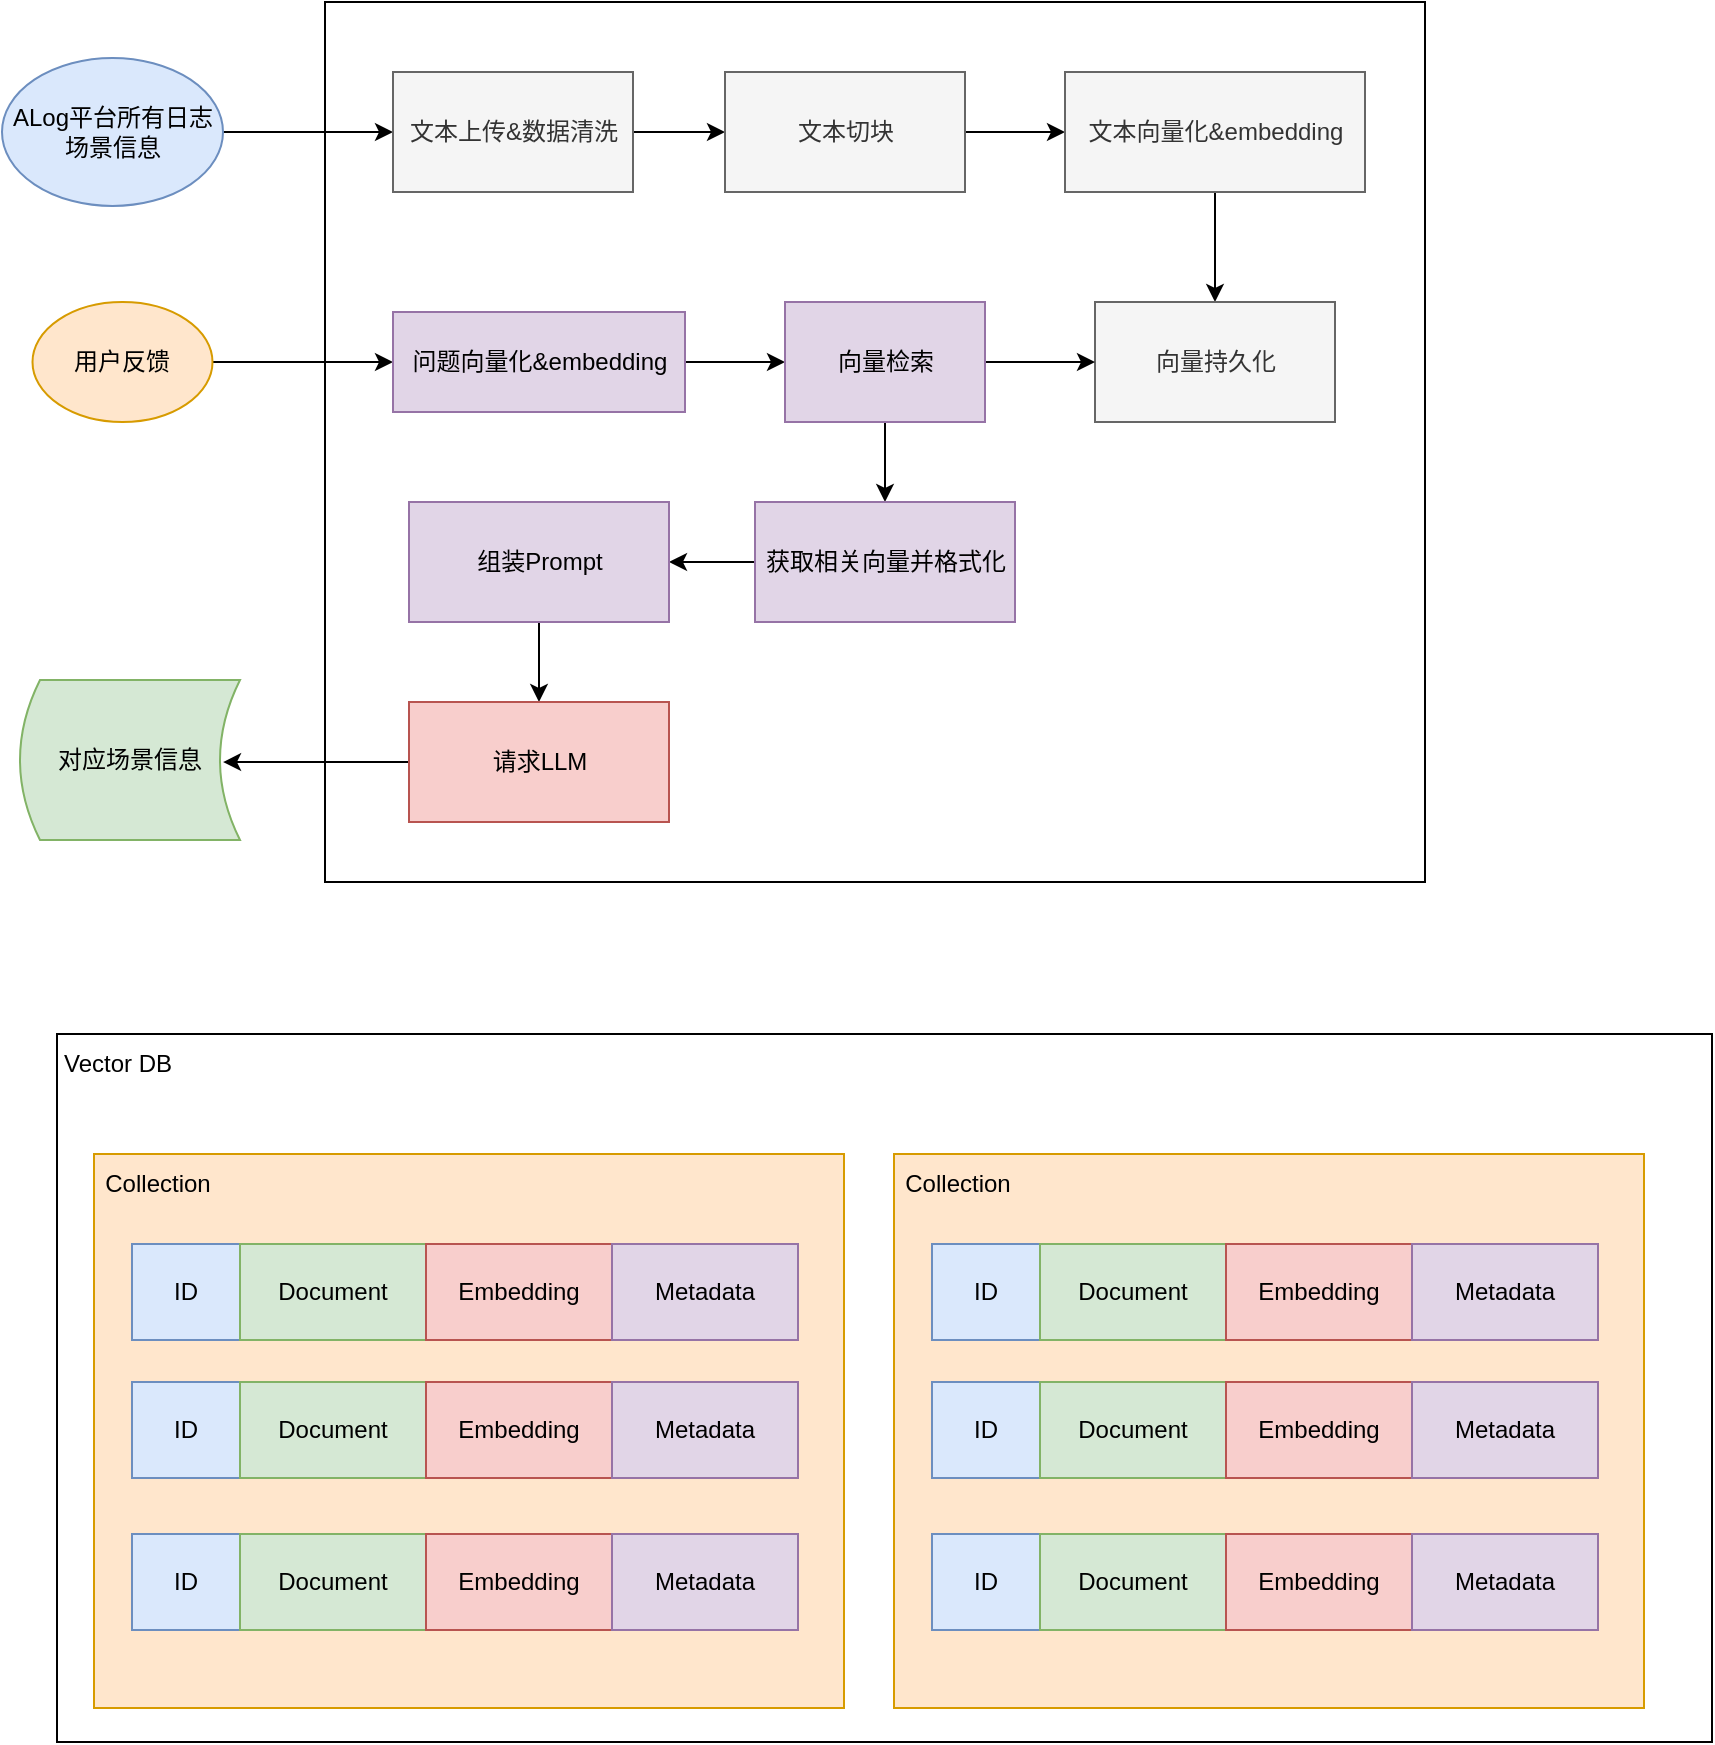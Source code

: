 <mxfile version="21.5.0" type="github">
  <diagram name="第 1 页" id="B6P0FEtfsNViP6RiIy6Y">
    <mxGraphModel dx="3274" dy="1474" grid="0" gridSize="10" guides="1" tooltips="1" connect="1" arrows="1" fold="1" page="0" pageScale="1" pageWidth="827" pageHeight="1169" math="0" shadow="0">
      <root>
        <mxCell id="0" />
        <mxCell id="1" parent="0" />
        <mxCell id="po2gW-Qw7Ikq2pXxXGKJ-18" value="" style="rounded=0;whiteSpace=wrap;html=1;" vertex="1" parent="1">
          <mxGeometry x="-1085.5" y="460" width="827.5" height="354" as="geometry" />
        </mxCell>
        <mxCell id="jt_fw9Rw_P_MPbaHYzuL-2" value="" style="rounded=0;whiteSpace=wrap;html=1;" parent="1" vertex="1">
          <mxGeometry x="-951.5" y="-56" width="550" height="440" as="geometry" />
        </mxCell>
        <mxCell id="jt_fw9Rw_P_MPbaHYzuL-17" style="edgeStyle=orthogonalEdgeStyle;rounded=0;orthogonalLoop=1;jettySize=auto;html=1;exitX=1;exitY=0.5;exitDx=0;exitDy=0;entryX=0;entryY=0.5;entryDx=0;entryDy=0;" parent="1" source="jt_fw9Rw_P_MPbaHYzuL-5" target="jt_fw9Rw_P_MPbaHYzuL-16" edge="1">
          <mxGeometry relative="1" as="geometry" />
        </mxCell>
        <mxCell id="jt_fw9Rw_P_MPbaHYzuL-5" value="用户反馈" style="ellipse;whiteSpace=wrap;html=1;fillColor=#ffe6cc;strokeColor=#d79b00;" parent="1" vertex="1">
          <mxGeometry x="-1097.75" y="94" width="90" height="60" as="geometry" />
        </mxCell>
        <mxCell id="jt_fw9Rw_P_MPbaHYzuL-12" style="edgeStyle=orthogonalEdgeStyle;rounded=0;orthogonalLoop=1;jettySize=auto;html=1;exitX=1;exitY=0.5;exitDx=0;exitDy=0;entryX=0;entryY=0.5;entryDx=0;entryDy=0;" parent="1" source="jt_fw9Rw_P_MPbaHYzuL-7" target="jt_fw9Rw_P_MPbaHYzuL-8" edge="1">
          <mxGeometry relative="1" as="geometry" />
        </mxCell>
        <mxCell id="jt_fw9Rw_P_MPbaHYzuL-7" value="ALog平台所有日志场景信息" style="ellipse;whiteSpace=wrap;html=1;fillColor=#dae8fc;strokeColor=#6c8ebf;" parent="1" vertex="1">
          <mxGeometry x="-1113" y="-28" width="110.5" height="74" as="geometry" />
        </mxCell>
        <mxCell id="jt_fw9Rw_P_MPbaHYzuL-13" style="edgeStyle=orthogonalEdgeStyle;rounded=0;orthogonalLoop=1;jettySize=auto;html=1;exitX=1;exitY=0.5;exitDx=0;exitDy=0;entryX=0;entryY=0.5;entryDx=0;entryDy=0;" parent="1" source="jt_fw9Rw_P_MPbaHYzuL-8" target="jt_fw9Rw_P_MPbaHYzuL-9" edge="1">
          <mxGeometry relative="1" as="geometry" />
        </mxCell>
        <mxCell id="jt_fw9Rw_P_MPbaHYzuL-8" value="文本上传&amp;amp;数据清洗" style="rounded=0;whiteSpace=wrap;html=1;fillColor=#f5f5f5;fontColor=#333333;strokeColor=#666666;" parent="1" vertex="1">
          <mxGeometry x="-917.5" y="-21" width="120" height="60" as="geometry" />
        </mxCell>
        <mxCell id="jt_fw9Rw_P_MPbaHYzuL-14" style="edgeStyle=orthogonalEdgeStyle;rounded=0;orthogonalLoop=1;jettySize=auto;html=1;exitX=1;exitY=0.5;exitDx=0;exitDy=0;entryX=0;entryY=0.5;entryDx=0;entryDy=0;" parent="1" source="jt_fw9Rw_P_MPbaHYzuL-9" target="jt_fw9Rw_P_MPbaHYzuL-10" edge="1">
          <mxGeometry relative="1" as="geometry" />
        </mxCell>
        <mxCell id="jt_fw9Rw_P_MPbaHYzuL-9" value="文本切块" style="rounded=0;whiteSpace=wrap;html=1;fillColor=#f5f5f5;fontColor=#333333;strokeColor=#666666;" parent="1" vertex="1">
          <mxGeometry x="-751.5" y="-21" width="120" height="60" as="geometry" />
        </mxCell>
        <mxCell id="jt_fw9Rw_P_MPbaHYzuL-15" style="edgeStyle=orthogonalEdgeStyle;rounded=0;orthogonalLoop=1;jettySize=auto;html=1;exitX=0.5;exitY=1;exitDx=0;exitDy=0;entryX=0.5;entryY=0;entryDx=0;entryDy=0;" parent="1" source="jt_fw9Rw_P_MPbaHYzuL-10" target="jt_fw9Rw_P_MPbaHYzuL-11" edge="1">
          <mxGeometry relative="1" as="geometry" />
        </mxCell>
        <mxCell id="jt_fw9Rw_P_MPbaHYzuL-10" value="文本向量化&amp;amp;embedding" style="rounded=0;whiteSpace=wrap;html=1;fillColor=#f5f5f5;fontColor=#333333;strokeColor=#666666;" parent="1" vertex="1">
          <mxGeometry x="-581.5" y="-21" width="150" height="60" as="geometry" />
        </mxCell>
        <mxCell id="jt_fw9Rw_P_MPbaHYzuL-11" value="向量持久化" style="rounded=0;whiteSpace=wrap;html=1;fillColor=#f5f5f5;fontColor=#333333;strokeColor=#666666;" parent="1" vertex="1">
          <mxGeometry x="-566.5" y="94" width="120" height="60" as="geometry" />
        </mxCell>
        <mxCell id="jt_fw9Rw_P_MPbaHYzuL-19" style="edgeStyle=orthogonalEdgeStyle;rounded=0;orthogonalLoop=1;jettySize=auto;html=1;exitX=1;exitY=0.5;exitDx=0;exitDy=0;entryX=0;entryY=0.5;entryDx=0;entryDy=0;" parent="1" source="jt_fw9Rw_P_MPbaHYzuL-16" target="jt_fw9Rw_P_MPbaHYzuL-18" edge="1">
          <mxGeometry relative="1" as="geometry" />
        </mxCell>
        <mxCell id="jt_fw9Rw_P_MPbaHYzuL-16" value="问题向量化&amp;amp;embedding" style="rounded=0;whiteSpace=wrap;html=1;fillColor=#e1d5e7;strokeColor=#9673a6;" parent="1" vertex="1">
          <mxGeometry x="-917.5" y="99" width="146" height="50" as="geometry" />
        </mxCell>
        <mxCell id="jt_fw9Rw_P_MPbaHYzuL-20" style="edgeStyle=orthogonalEdgeStyle;rounded=0;orthogonalLoop=1;jettySize=auto;html=1;exitX=1;exitY=0.5;exitDx=0;exitDy=0;entryX=0;entryY=0.5;entryDx=0;entryDy=0;" parent="1" source="jt_fw9Rw_P_MPbaHYzuL-18" target="jt_fw9Rw_P_MPbaHYzuL-11" edge="1">
          <mxGeometry relative="1" as="geometry" />
        </mxCell>
        <mxCell id="jt_fw9Rw_P_MPbaHYzuL-23" style="edgeStyle=orthogonalEdgeStyle;rounded=0;orthogonalLoop=1;jettySize=auto;html=1;exitX=0.5;exitY=1;exitDx=0;exitDy=0;entryX=0.5;entryY=0;entryDx=0;entryDy=0;" parent="1" source="jt_fw9Rw_P_MPbaHYzuL-18" target="jt_fw9Rw_P_MPbaHYzuL-21" edge="1">
          <mxGeometry relative="1" as="geometry" />
        </mxCell>
        <mxCell id="jt_fw9Rw_P_MPbaHYzuL-18" value="向量检索" style="rounded=0;whiteSpace=wrap;html=1;fillColor=#e1d5e7;strokeColor=#9673a6;" parent="1" vertex="1">
          <mxGeometry x="-721.5" y="94" width="100" height="60" as="geometry" />
        </mxCell>
        <mxCell id="jt_fw9Rw_P_MPbaHYzuL-24" style="edgeStyle=orthogonalEdgeStyle;rounded=0;orthogonalLoop=1;jettySize=auto;html=1;exitX=0;exitY=0.5;exitDx=0;exitDy=0;entryX=1;entryY=0.5;entryDx=0;entryDy=0;" parent="1" source="jt_fw9Rw_P_MPbaHYzuL-21" target="jt_fw9Rw_P_MPbaHYzuL-22" edge="1">
          <mxGeometry relative="1" as="geometry" />
        </mxCell>
        <mxCell id="jt_fw9Rw_P_MPbaHYzuL-21" value="获取相关向量并格式化" style="rounded=0;whiteSpace=wrap;html=1;fillColor=#e1d5e7;strokeColor=#9673a6;" parent="1" vertex="1">
          <mxGeometry x="-736.5" y="194" width="130" height="60" as="geometry" />
        </mxCell>
        <mxCell id="jt_fw9Rw_P_MPbaHYzuL-27" style="edgeStyle=orthogonalEdgeStyle;rounded=0;orthogonalLoop=1;jettySize=auto;html=1;exitX=0.5;exitY=1;exitDx=0;exitDy=0;entryX=0.5;entryY=0;entryDx=0;entryDy=0;" parent="1" source="jt_fw9Rw_P_MPbaHYzuL-22" target="jt_fw9Rw_P_MPbaHYzuL-26" edge="1">
          <mxGeometry relative="1" as="geometry" />
        </mxCell>
        <mxCell id="jt_fw9Rw_P_MPbaHYzuL-22" value="组装Prompt" style="rounded=0;whiteSpace=wrap;html=1;fillColor=#e1d5e7;strokeColor=#9673a6;" parent="1" vertex="1">
          <mxGeometry x="-909.5" y="194" width="130" height="60" as="geometry" />
        </mxCell>
        <mxCell id="jt_fw9Rw_P_MPbaHYzuL-31" style="edgeStyle=orthogonalEdgeStyle;rounded=0;orthogonalLoop=1;jettySize=auto;html=1;exitX=0;exitY=0.5;exitDx=0;exitDy=0;entryX=0.923;entryY=0.513;entryDx=0;entryDy=0;entryPerimeter=0;" parent="1" source="jt_fw9Rw_P_MPbaHYzuL-26" target="jt_fw9Rw_P_MPbaHYzuL-30" edge="1">
          <mxGeometry relative="1" as="geometry" />
        </mxCell>
        <mxCell id="jt_fw9Rw_P_MPbaHYzuL-26" value="请求LLM" style="rounded=0;whiteSpace=wrap;html=1;fillColor=#f8cecc;strokeColor=#b85450;" parent="1" vertex="1">
          <mxGeometry x="-909.5" y="294" width="130" height="60" as="geometry" />
        </mxCell>
        <mxCell id="jt_fw9Rw_P_MPbaHYzuL-30" value="对应场景信息" style="shape=dataStorage;whiteSpace=wrap;html=1;fixedSize=1;size=10;fillColor=#d5e8d4;strokeColor=#82b366;" parent="1" vertex="1">
          <mxGeometry x="-1104" y="283" width="110" height="80" as="geometry" />
        </mxCell>
        <mxCell id="po2gW-Qw7Ikq2pXxXGKJ-1" value="" style="rounded=0;whiteSpace=wrap;html=1;fillColor=#ffe6cc;strokeColor=#d79b00;" vertex="1" parent="1">
          <mxGeometry x="-1067" y="520" width="375" height="277" as="geometry" />
        </mxCell>
        <mxCell id="po2gW-Qw7Ikq2pXxXGKJ-5" value="ID" style="rounded=0;whiteSpace=wrap;html=1;fillColor=#dae8fc;strokeColor=#6c8ebf;" vertex="1" parent="1">
          <mxGeometry x="-1048" y="565" width="54" height="48" as="geometry" />
        </mxCell>
        <mxCell id="po2gW-Qw7Ikq2pXxXGKJ-6" value="Document" style="rounded=0;whiteSpace=wrap;html=1;fillColor=#d5e8d4;strokeColor=#82b366;" vertex="1" parent="1">
          <mxGeometry x="-994" y="565" width="93" height="48" as="geometry" />
        </mxCell>
        <mxCell id="po2gW-Qw7Ikq2pXxXGKJ-7" value="Embedding" style="rounded=0;whiteSpace=wrap;html=1;fillColor=#f8cecc;strokeColor=#b85450;" vertex="1" parent="1">
          <mxGeometry x="-901" y="565" width="93" height="48" as="geometry" />
        </mxCell>
        <mxCell id="po2gW-Qw7Ikq2pXxXGKJ-8" value="Metadata" style="rounded=0;whiteSpace=wrap;html=1;fillColor=#e1d5e7;strokeColor=#9673a6;" vertex="1" parent="1">
          <mxGeometry x="-808" y="565" width="93" height="48" as="geometry" />
        </mxCell>
        <mxCell id="po2gW-Qw7Ikq2pXxXGKJ-9" value="Collection" style="text;html=1;strokeColor=none;fillColor=none;align=center;verticalAlign=middle;whiteSpace=wrap;rounded=0;" vertex="1" parent="1">
          <mxGeometry x="-1065" y="520" width="60" height="30" as="geometry" />
        </mxCell>
        <mxCell id="po2gW-Qw7Ikq2pXxXGKJ-10" value="ID" style="rounded=0;whiteSpace=wrap;html=1;fillColor=#dae8fc;strokeColor=#6c8ebf;" vertex="1" parent="1">
          <mxGeometry x="-1048" y="634" width="54" height="48" as="geometry" />
        </mxCell>
        <mxCell id="po2gW-Qw7Ikq2pXxXGKJ-11" value="Document" style="rounded=0;whiteSpace=wrap;html=1;fillColor=#d5e8d4;strokeColor=#82b366;" vertex="1" parent="1">
          <mxGeometry x="-994" y="634" width="93" height="48" as="geometry" />
        </mxCell>
        <mxCell id="po2gW-Qw7Ikq2pXxXGKJ-12" value="Embedding" style="rounded=0;whiteSpace=wrap;html=1;fillColor=#f8cecc;strokeColor=#b85450;" vertex="1" parent="1">
          <mxGeometry x="-901" y="634" width="93" height="48" as="geometry" />
        </mxCell>
        <mxCell id="po2gW-Qw7Ikq2pXxXGKJ-13" value="Metadata" style="rounded=0;whiteSpace=wrap;html=1;fillColor=#e1d5e7;strokeColor=#9673a6;" vertex="1" parent="1">
          <mxGeometry x="-808" y="634" width="93" height="48" as="geometry" />
        </mxCell>
        <mxCell id="po2gW-Qw7Ikq2pXxXGKJ-14" value="ID" style="rounded=0;whiteSpace=wrap;html=1;fillColor=#dae8fc;strokeColor=#6c8ebf;" vertex="1" parent="1">
          <mxGeometry x="-1048" y="710" width="54" height="48" as="geometry" />
        </mxCell>
        <mxCell id="po2gW-Qw7Ikq2pXxXGKJ-15" value="Document" style="rounded=0;whiteSpace=wrap;html=1;fillColor=#d5e8d4;strokeColor=#82b366;" vertex="1" parent="1">
          <mxGeometry x="-994" y="710" width="93" height="48" as="geometry" />
        </mxCell>
        <mxCell id="po2gW-Qw7Ikq2pXxXGKJ-16" value="Embedding" style="rounded=0;whiteSpace=wrap;html=1;fillColor=#f8cecc;strokeColor=#b85450;" vertex="1" parent="1">
          <mxGeometry x="-901" y="710" width="93" height="48" as="geometry" />
        </mxCell>
        <mxCell id="po2gW-Qw7Ikq2pXxXGKJ-17" value="Metadata" style="rounded=0;whiteSpace=wrap;html=1;fillColor=#e1d5e7;strokeColor=#9673a6;" vertex="1" parent="1">
          <mxGeometry x="-808" y="710" width="93" height="48" as="geometry" />
        </mxCell>
        <mxCell id="po2gW-Qw7Ikq2pXxXGKJ-34" value="Vector DB" style="text;html=1;strokeColor=none;fillColor=none;align=center;verticalAlign=middle;whiteSpace=wrap;rounded=0;" vertex="1" parent="1">
          <mxGeometry x="-1085.5" y="460" width="60" height="30" as="geometry" />
        </mxCell>
        <mxCell id="po2gW-Qw7Ikq2pXxXGKJ-35" value="" style="rounded=0;whiteSpace=wrap;html=1;fillColor=#ffe6cc;strokeColor=#d79b00;" vertex="1" parent="1">
          <mxGeometry x="-667" y="520" width="375" height="277" as="geometry" />
        </mxCell>
        <mxCell id="po2gW-Qw7Ikq2pXxXGKJ-36" value="ID" style="rounded=0;whiteSpace=wrap;html=1;fillColor=#dae8fc;strokeColor=#6c8ebf;" vertex="1" parent="1">
          <mxGeometry x="-648" y="565" width="54" height="48" as="geometry" />
        </mxCell>
        <mxCell id="po2gW-Qw7Ikq2pXxXGKJ-37" value="Document" style="rounded=0;whiteSpace=wrap;html=1;fillColor=#d5e8d4;strokeColor=#82b366;" vertex="1" parent="1">
          <mxGeometry x="-594" y="565" width="93" height="48" as="geometry" />
        </mxCell>
        <mxCell id="po2gW-Qw7Ikq2pXxXGKJ-38" value="Embedding" style="rounded=0;whiteSpace=wrap;html=1;fillColor=#f8cecc;strokeColor=#b85450;" vertex="1" parent="1">
          <mxGeometry x="-501" y="565" width="93" height="48" as="geometry" />
        </mxCell>
        <mxCell id="po2gW-Qw7Ikq2pXxXGKJ-39" value="Metadata" style="rounded=0;whiteSpace=wrap;html=1;fillColor=#e1d5e7;strokeColor=#9673a6;" vertex="1" parent="1">
          <mxGeometry x="-408" y="565" width="93" height="48" as="geometry" />
        </mxCell>
        <mxCell id="po2gW-Qw7Ikq2pXxXGKJ-40" value="Collection" style="text;html=1;strokeColor=none;fillColor=none;align=center;verticalAlign=middle;whiteSpace=wrap;rounded=0;" vertex="1" parent="1">
          <mxGeometry x="-665" y="520" width="60" height="30" as="geometry" />
        </mxCell>
        <mxCell id="po2gW-Qw7Ikq2pXxXGKJ-41" value="ID" style="rounded=0;whiteSpace=wrap;html=1;fillColor=#dae8fc;strokeColor=#6c8ebf;" vertex="1" parent="1">
          <mxGeometry x="-648" y="634" width="54" height="48" as="geometry" />
        </mxCell>
        <mxCell id="po2gW-Qw7Ikq2pXxXGKJ-42" value="Document" style="rounded=0;whiteSpace=wrap;html=1;fillColor=#d5e8d4;strokeColor=#82b366;" vertex="1" parent="1">
          <mxGeometry x="-594" y="634" width="93" height="48" as="geometry" />
        </mxCell>
        <mxCell id="po2gW-Qw7Ikq2pXxXGKJ-43" value="Embedding" style="rounded=0;whiteSpace=wrap;html=1;fillColor=#f8cecc;strokeColor=#b85450;" vertex="1" parent="1">
          <mxGeometry x="-501" y="634" width="93" height="48" as="geometry" />
        </mxCell>
        <mxCell id="po2gW-Qw7Ikq2pXxXGKJ-44" value="Metadata" style="rounded=0;whiteSpace=wrap;html=1;fillColor=#e1d5e7;strokeColor=#9673a6;" vertex="1" parent="1">
          <mxGeometry x="-408" y="634" width="93" height="48" as="geometry" />
        </mxCell>
        <mxCell id="po2gW-Qw7Ikq2pXxXGKJ-45" value="ID" style="rounded=0;whiteSpace=wrap;html=1;fillColor=#dae8fc;strokeColor=#6c8ebf;" vertex="1" parent="1">
          <mxGeometry x="-648" y="710" width="54" height="48" as="geometry" />
        </mxCell>
        <mxCell id="po2gW-Qw7Ikq2pXxXGKJ-46" value="Document" style="rounded=0;whiteSpace=wrap;html=1;fillColor=#d5e8d4;strokeColor=#82b366;" vertex="1" parent="1">
          <mxGeometry x="-594" y="710" width="93" height="48" as="geometry" />
        </mxCell>
        <mxCell id="po2gW-Qw7Ikq2pXxXGKJ-47" value="Embedding" style="rounded=0;whiteSpace=wrap;html=1;fillColor=#f8cecc;strokeColor=#b85450;" vertex="1" parent="1">
          <mxGeometry x="-501" y="710" width="93" height="48" as="geometry" />
        </mxCell>
        <mxCell id="po2gW-Qw7Ikq2pXxXGKJ-48" value="Metadata" style="rounded=0;whiteSpace=wrap;html=1;fillColor=#e1d5e7;strokeColor=#9673a6;" vertex="1" parent="1">
          <mxGeometry x="-408" y="710" width="93" height="48" as="geometry" />
        </mxCell>
      </root>
    </mxGraphModel>
  </diagram>
</mxfile>
